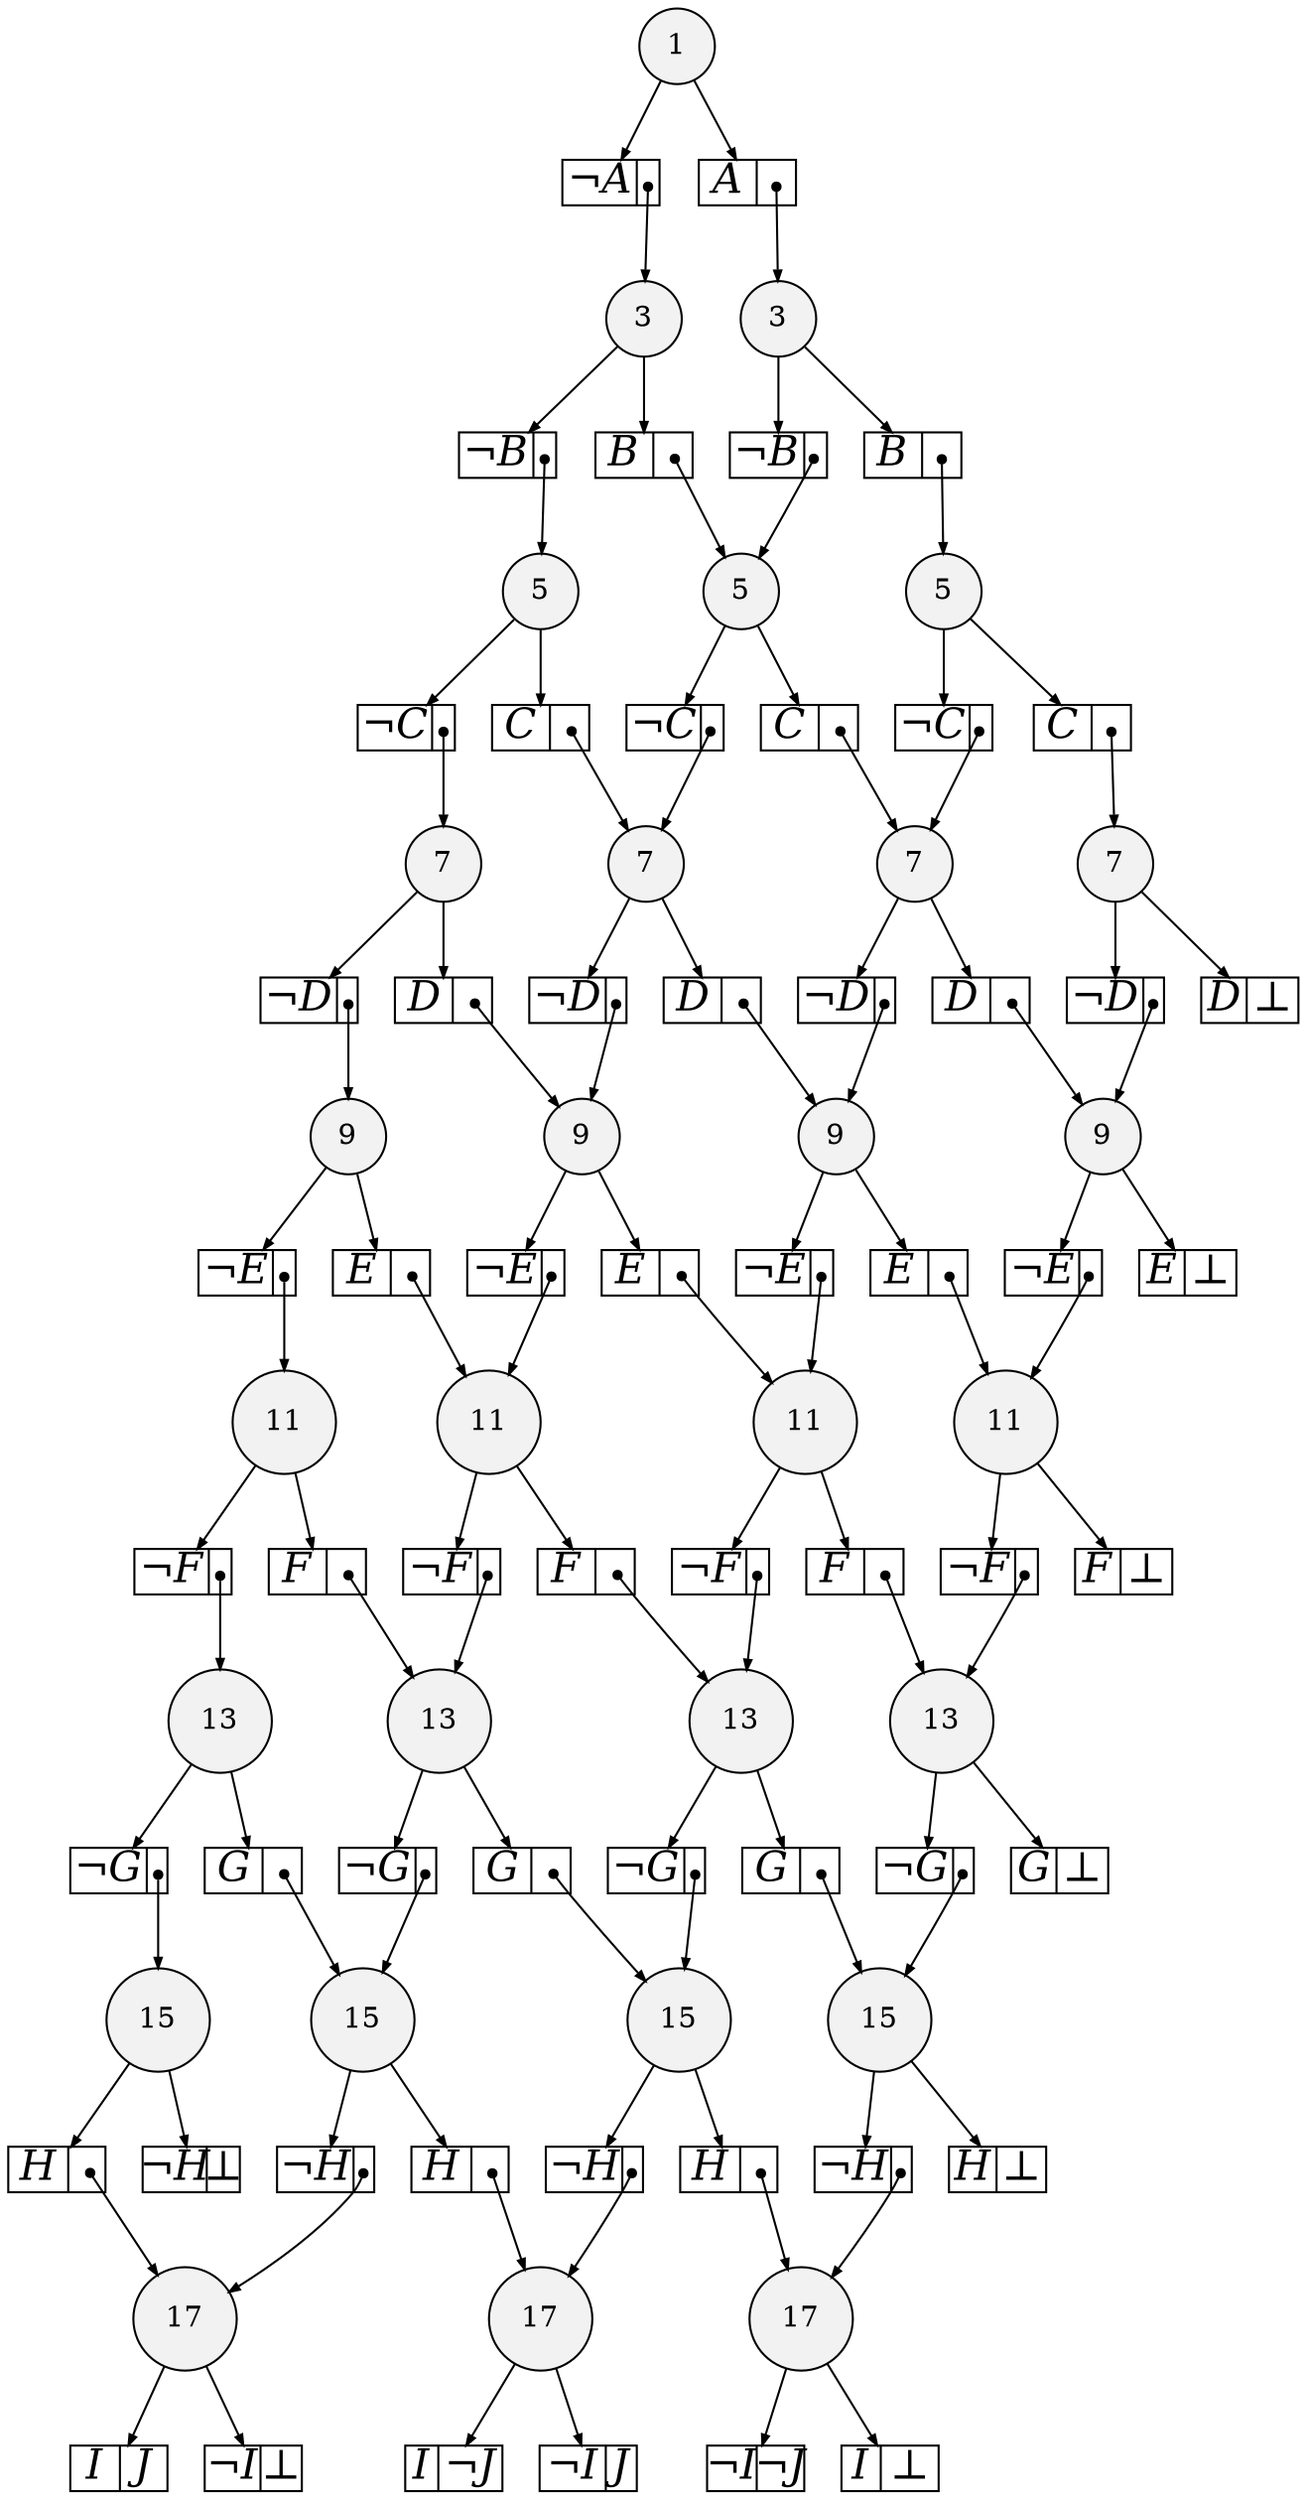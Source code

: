
digraph sdd {

overlap=false

{rank=same; n194 n59 n303 }
{rank=same; n60 n397 n312 n195 }
{rank=same; n313 n405 n196 n61 }
{rank=same; n314 n406 n197 n62 }
{rank=same; n407 n198 n63 n315 }
{rank=same; n64 n408 n316 n199 }
{rank=same; n409 n200 n317 }
{rank=same; n410 n318 }
{rank=same; n411 }

n194 [label= "17",style=filled,fillcolor=gray95,shape=circle,height=.25,width=.25]; 
n194e0
      [label= "<L>I|<R>&not;J",
      shape=record,
      fontsize=20,
      fontname="Times-Italic",
      fillcolor=white,
      style=filled,
      fixedsize=true,
      height=.30, 
      width=.65];

n194->n194e0 [arrowsize=.50];
n194e1
      [label= "<L>&not;I|<R>J",
      shape=record,
      fontsize=20,
      fontname="Times-Italic",
      fillcolor=white,
      style=filled,
      fixedsize=true,
      height=.30, 
      width=.65];

n194->n194e1 [arrowsize=.50];
n59 [label= "17",style=filled,fillcolor=gray95,shape=circle,height=.25,width=.25]; 
n59e0
      [label= "<L>&not;I|<R>&not;J",
      shape=record,
      fontsize=20,
      fontname="Times-Italic",
      fillcolor=white,
      style=filled,
      fixedsize=true,
      height=.30, 
      width=.65];

n59->n59e0 [arrowsize=.50];
n59e1
      [label= "<L>I|<R>&#8869;",
      shape=record,
      fontsize=20,
      fontname="Times-Italic",
      fillcolor=white,
      style=filled,
      fixedsize=true,
      height=.30, 
      width=.65];

n59->n59e1 [arrowsize=.50];
n303 [label= "17",style=filled,fillcolor=gray95,shape=circle,height=.25,width=.25]; 
n303e0
      [label= "<L>I|<R>J",
      shape=record,
      fontsize=20,
      fontname="Times-Italic",
      fillcolor=white,
      style=filled,
      fixedsize=true,
      height=.30, 
      width=.65];

n303->n303e0 [arrowsize=.50];
n303e1
      [label= "<L>&not;I|<R>&#8869;",
      shape=record,
      fontsize=20,
      fontname="Times-Italic",
      fillcolor=white,
      style=filled,
      fixedsize=true,
      height=.30, 
      width=.65];

n303->n303e1 [arrowsize=.50];
n60 [label= "15",style=filled,fillcolor=gray95,shape=circle,height=.25,width=.25]; 
n60e0
      [label= "<L>&not;H|<R>",
      shape=record,
      fontsize=20,
      fontname="Times-Italic",
      fillcolor=white,
      style=filled,
      fixedsize=true,
      height=.30, 
      width=.65];

n60->n60e0 [arrowsize=.50];
n60e0:R:c->n59 [arrowsize=.50,tailclip=false,arrowtail=dot,dir=both];
n60e1
      [label= "<L>H|<R>&#8869;",
      shape=record,
      fontsize=20,
      fontname="Times-Italic",
      fillcolor=white,
      style=filled,
      fixedsize=true,
      height=.30, 
      width=.65];

n60->n60e1 [arrowsize=.50];
n397 [label= "15",style=filled,fillcolor=gray95,shape=circle,height=.25,width=.25]; 
n397e0
      [label= "<L>H|<R>",
      shape=record,
      fontsize=20,
      fontname="Times-Italic",
      fillcolor=white,
      style=filled,
      fixedsize=true,
      height=.30, 
      width=.65];

n397->n397e0 [arrowsize=.50];
n397e0:R:c->n303 [arrowsize=.50,tailclip=false,arrowtail=dot,dir=both];
n397e1
      [label= "<L>&not;H|<R>&#8869;",
      shape=record,
      fontsize=20,
      fontname="Times-Italic",
      fillcolor=white,
      style=filled,
      fixedsize=true,
      height=.30, 
      width=.65];

n397->n397e1 [arrowsize=.50];
n312 [label= "15",style=filled,fillcolor=gray95,shape=circle,height=.25,width=.25]; 
n312e0
      [label= "<L>&not;H|<R>",
      shape=record,
      fontsize=20,
      fontname="Times-Italic",
      fillcolor=white,
      style=filled,
      fixedsize=true,
      height=.30, 
      width=.65];

n312->n312e0 [arrowsize=.50];
n312e0:R:c->n303 [arrowsize=.50,tailclip=false,arrowtail=dot,dir=both];
n312e1
      [label= "<L>H|<R>",
      shape=record,
      fontsize=20,
      fontname="Times-Italic",
      fillcolor=white,
      style=filled,
      fixedsize=true,
      height=.30, 
      width=.65];

n312->n312e1 [arrowsize=.50];
n312e1:R:c->n194 [arrowsize=.50,tailclip=false,arrowtail=dot,dir=both];
n195 [label= "15",style=filled,fillcolor=gray95,shape=circle,height=.25,width=.25]; 
n195e0
      [label= "<L>&not;H|<R>",
      shape=record,
      fontsize=20,
      fontname="Times-Italic",
      fillcolor=white,
      style=filled,
      fixedsize=true,
      height=.30, 
      width=.65];

n195->n195e0 [arrowsize=.50];
n195e0:R:c->n194 [arrowsize=.50,tailclip=false,arrowtail=dot,dir=both];
n195e1
      [label= "<L>H|<R>",
      shape=record,
      fontsize=20,
      fontname="Times-Italic",
      fillcolor=white,
      style=filled,
      fixedsize=true,
      height=.30, 
      width=.65];

n195->n195e1 [arrowsize=.50];
n195e1:R:c->n59 [arrowsize=.50,tailclip=false,arrowtail=dot,dir=both];
n313 [label= "13",style=filled,fillcolor=gray95,shape=circle,height=.25,width=.25]; 
n313e0
      [label= "<L>&not;G|<R>",
      shape=record,
      fontsize=20,
      fontname="Times-Italic",
      fillcolor=white,
      style=filled,
      fixedsize=true,
      height=.30, 
      width=.65];

n313->n313e0 [arrowsize=.50];
n313e0:R:c->n312 [arrowsize=.50,tailclip=false,arrowtail=dot,dir=both];
n313e1
      [label= "<L>G|<R>",
      shape=record,
      fontsize=20,
      fontname="Times-Italic",
      fillcolor=white,
      style=filled,
      fixedsize=true,
      height=.30, 
      width=.65];

n313->n313e1 [arrowsize=.50];
n313e1:R:c->n195 [arrowsize=.50,tailclip=false,arrowtail=dot,dir=both];
n405 [label= "13",style=filled,fillcolor=gray95,shape=circle,height=.25,width=.25]; 
n405e0
      [label= "<L>&not;G|<R>",
      shape=record,
      fontsize=20,
      fontname="Times-Italic",
      fillcolor=white,
      style=filled,
      fixedsize=true,
      height=.30, 
      width=.65];

n405->n405e0 [arrowsize=.50];
n405e0:R:c->n397 [arrowsize=.50,tailclip=false,arrowtail=dot,dir=both];
n405e1
      [label= "<L>G|<R>",
      shape=record,
      fontsize=20,
      fontname="Times-Italic",
      fillcolor=white,
      style=filled,
      fixedsize=true,
      height=.30, 
      width=.65];

n405->n405e1 [arrowsize=.50];
n405e1:R:c->n312 [arrowsize=.50,tailclip=false,arrowtail=dot,dir=both];
n196 [label= "13",style=filled,fillcolor=gray95,shape=circle,height=.25,width=.25]; 
n196e0
      [label= "<L>&not;G|<R>",
      shape=record,
      fontsize=20,
      fontname="Times-Italic",
      fillcolor=white,
      style=filled,
      fixedsize=true,
      height=.30, 
      width=.65];

n196->n196e0 [arrowsize=.50];
n196e0:R:c->n195 [arrowsize=.50,tailclip=false,arrowtail=dot,dir=both];
n196e1
      [label= "<L>G|<R>",
      shape=record,
      fontsize=20,
      fontname="Times-Italic",
      fillcolor=white,
      style=filled,
      fixedsize=true,
      height=.30, 
      width=.65];

n196->n196e1 [arrowsize=.50];
n196e1:R:c->n60 [arrowsize=.50,tailclip=false,arrowtail=dot,dir=both];
n61 [label= "13",style=filled,fillcolor=gray95,shape=circle,height=.25,width=.25]; 
n61e0
      [label= "<L>&not;G|<R>",
      shape=record,
      fontsize=20,
      fontname="Times-Italic",
      fillcolor=white,
      style=filled,
      fixedsize=true,
      height=.30, 
      width=.65];

n61->n61e0 [arrowsize=.50];
n61e0:R:c->n60 [arrowsize=.50,tailclip=false,arrowtail=dot,dir=both];
n61e1
      [label= "<L>G|<R>&#8869;",
      shape=record,
      fontsize=20,
      fontname="Times-Italic",
      fillcolor=white,
      style=filled,
      fixedsize=true,
      height=.30, 
      width=.65];

n61->n61e1 [arrowsize=.50];
n314 [label= "11",style=filled,fillcolor=gray95,shape=circle,height=.25,width=.25]; 
n314e0
      [label= "<L>&not;F|<R>",
      shape=record,
      fontsize=20,
      fontname="Times-Italic",
      fillcolor=white,
      style=filled,
      fixedsize=true,
      height=.30, 
      width=.65];

n314->n314e0 [arrowsize=.50];
n314e0:R:c->n313 [arrowsize=.50,tailclip=false,arrowtail=dot,dir=both];
n314e1
      [label= "<L>F|<R>",
      shape=record,
      fontsize=20,
      fontname="Times-Italic",
      fillcolor=white,
      style=filled,
      fixedsize=true,
      height=.30, 
      width=.65];

n314->n314e1 [arrowsize=.50];
n314e1:R:c->n196 [arrowsize=.50,tailclip=false,arrowtail=dot,dir=both];
n406 [label= "11",style=filled,fillcolor=gray95,shape=circle,height=.25,width=.25]; 
n406e0
      [label= "<L>&not;F|<R>",
      shape=record,
      fontsize=20,
      fontname="Times-Italic",
      fillcolor=white,
      style=filled,
      fixedsize=true,
      height=.30, 
      width=.65];

n406->n406e0 [arrowsize=.50];
n406e0:R:c->n405 [arrowsize=.50,tailclip=false,arrowtail=dot,dir=both];
n406e1
      [label= "<L>F|<R>",
      shape=record,
      fontsize=20,
      fontname="Times-Italic",
      fillcolor=white,
      style=filled,
      fixedsize=true,
      height=.30, 
      width=.65];

n406->n406e1 [arrowsize=.50];
n406e1:R:c->n313 [arrowsize=.50,tailclip=false,arrowtail=dot,dir=both];
n197 [label= "11",style=filled,fillcolor=gray95,shape=circle,height=.25,width=.25]; 
n197e0
      [label= "<L>&not;F|<R>",
      shape=record,
      fontsize=20,
      fontname="Times-Italic",
      fillcolor=white,
      style=filled,
      fixedsize=true,
      height=.30, 
      width=.65];

n197->n197e0 [arrowsize=.50];
n197e0:R:c->n196 [arrowsize=.50,tailclip=false,arrowtail=dot,dir=both];
n197e1
      [label= "<L>F|<R>",
      shape=record,
      fontsize=20,
      fontname="Times-Italic",
      fillcolor=white,
      style=filled,
      fixedsize=true,
      height=.30, 
      width=.65];

n197->n197e1 [arrowsize=.50];
n197e1:R:c->n61 [arrowsize=.50,tailclip=false,arrowtail=dot,dir=both];
n62 [label= "11",style=filled,fillcolor=gray95,shape=circle,height=.25,width=.25]; 
n62e0
      [label= "<L>&not;F|<R>",
      shape=record,
      fontsize=20,
      fontname="Times-Italic",
      fillcolor=white,
      style=filled,
      fixedsize=true,
      height=.30, 
      width=.65];

n62->n62e0 [arrowsize=.50];
n62e0:R:c->n61 [arrowsize=.50,tailclip=false,arrowtail=dot,dir=both];
n62e1
      [label= "<L>F|<R>&#8869;",
      shape=record,
      fontsize=20,
      fontname="Times-Italic",
      fillcolor=white,
      style=filled,
      fixedsize=true,
      height=.30, 
      width=.65];

n62->n62e1 [arrowsize=.50];
n407 [label= "9",style=filled,fillcolor=gray95,shape=circle,height=.25,width=.25]; 
n407e0
      [label= "<L>&not;E|<R>",
      shape=record,
      fontsize=20,
      fontname="Times-Italic",
      fillcolor=white,
      style=filled,
      fixedsize=true,
      height=.30, 
      width=.65];

n407->n407e0 [arrowsize=.50];
n407e0:R:c->n406 [arrowsize=.50,tailclip=false,arrowtail=dot,dir=both];
n407e1
      [label= "<L>E|<R>",
      shape=record,
      fontsize=20,
      fontname="Times-Italic",
      fillcolor=white,
      style=filled,
      fixedsize=true,
      height=.30, 
      width=.65];

n407->n407e1 [arrowsize=.50];
n407e1:R:c->n314 [arrowsize=.50,tailclip=false,arrowtail=dot,dir=both];
n198 [label= "9",style=filled,fillcolor=gray95,shape=circle,height=.25,width=.25]; 
n198e0
      [label= "<L>&not;E|<R>",
      shape=record,
      fontsize=20,
      fontname="Times-Italic",
      fillcolor=white,
      style=filled,
      fixedsize=true,
      height=.30, 
      width=.65];

n198->n198e0 [arrowsize=.50];
n198e0:R:c->n197 [arrowsize=.50,tailclip=false,arrowtail=dot,dir=both];
n198e1
      [label= "<L>E|<R>",
      shape=record,
      fontsize=20,
      fontname="Times-Italic",
      fillcolor=white,
      style=filled,
      fixedsize=true,
      height=.30, 
      width=.65];

n198->n198e1 [arrowsize=.50];
n198e1:R:c->n62 [arrowsize=.50,tailclip=false,arrowtail=dot,dir=both];
n63 [label= "9",style=filled,fillcolor=gray95,shape=circle,height=.25,width=.25]; 
n63e0
      [label= "<L>&not;E|<R>",
      shape=record,
      fontsize=20,
      fontname="Times-Italic",
      fillcolor=white,
      style=filled,
      fixedsize=true,
      height=.30, 
      width=.65];

n63->n63e0 [arrowsize=.50];
n63e0:R:c->n62 [arrowsize=.50,tailclip=false,arrowtail=dot,dir=both];
n63e1
      [label= "<L>E|<R>&#8869;",
      shape=record,
      fontsize=20,
      fontname="Times-Italic",
      fillcolor=white,
      style=filled,
      fixedsize=true,
      height=.30, 
      width=.65];

n63->n63e1 [arrowsize=.50];
n315 [label= "9",style=filled,fillcolor=gray95,shape=circle,height=.25,width=.25]; 
n315e0
      [label= "<L>&not;E|<R>",
      shape=record,
      fontsize=20,
      fontname="Times-Italic",
      fillcolor=white,
      style=filled,
      fixedsize=true,
      height=.30, 
      width=.65];

n315->n315e0 [arrowsize=.50];
n315e0:R:c->n314 [arrowsize=.50,tailclip=false,arrowtail=dot,dir=both];
n315e1
      [label= "<L>E|<R>",
      shape=record,
      fontsize=20,
      fontname="Times-Italic",
      fillcolor=white,
      style=filled,
      fixedsize=true,
      height=.30, 
      width=.65];

n315->n315e1 [arrowsize=.50];
n315e1:R:c->n197 [arrowsize=.50,tailclip=false,arrowtail=dot,dir=both];
n64 [label= "7",style=filled,fillcolor=gray95,shape=circle,height=.25,width=.25]; 
n64e0
      [label= "<L>&not;D|<R>",
      shape=record,
      fontsize=20,
      fontname="Times-Italic",
      fillcolor=white,
      style=filled,
      fixedsize=true,
      height=.30, 
      width=.65];

n64->n64e0 [arrowsize=.50];
n64e0:R:c->n63 [arrowsize=.50,tailclip=false,arrowtail=dot,dir=both];
n64e1
      [label= "<L>D|<R>&#8869;",
      shape=record,
      fontsize=20,
      fontname="Times-Italic",
      fillcolor=white,
      style=filled,
      fixedsize=true,
      height=.30, 
      width=.65];

n64->n64e1 [arrowsize=.50];
n408 [label= "7",style=filled,fillcolor=gray95,shape=circle,height=.25,width=.25]; 
n408e0
      [label= "<L>&not;D|<R>",
      shape=record,
      fontsize=20,
      fontname="Times-Italic",
      fillcolor=white,
      style=filled,
      fixedsize=true,
      height=.30, 
      width=.65];

n408->n408e0 [arrowsize=.50];
n408e0:R:c->n407 [arrowsize=.50,tailclip=false,arrowtail=dot,dir=both];
n408e1
      [label= "<L>D|<R>",
      shape=record,
      fontsize=20,
      fontname="Times-Italic",
      fillcolor=white,
      style=filled,
      fixedsize=true,
      height=.30, 
      width=.65];

n408->n408e1 [arrowsize=.50];
n408e1:R:c->n315 [arrowsize=.50,tailclip=false,arrowtail=dot,dir=both];
n316 [label= "7",style=filled,fillcolor=gray95,shape=circle,height=.25,width=.25]; 
n316e0
      [label= "<L>&not;D|<R>",
      shape=record,
      fontsize=20,
      fontname="Times-Italic",
      fillcolor=white,
      style=filled,
      fixedsize=true,
      height=.30, 
      width=.65];

n316->n316e0 [arrowsize=.50];
n316e0:R:c->n315 [arrowsize=.50,tailclip=false,arrowtail=dot,dir=both];
n316e1
      [label= "<L>D|<R>",
      shape=record,
      fontsize=20,
      fontname="Times-Italic",
      fillcolor=white,
      style=filled,
      fixedsize=true,
      height=.30, 
      width=.65];

n316->n316e1 [arrowsize=.50];
n316e1:R:c->n198 [arrowsize=.50,tailclip=false,arrowtail=dot,dir=both];
n199 [label= "7",style=filled,fillcolor=gray95,shape=circle,height=.25,width=.25]; 
n199e0
      [label= "<L>&not;D|<R>",
      shape=record,
      fontsize=20,
      fontname="Times-Italic",
      fillcolor=white,
      style=filled,
      fixedsize=true,
      height=.30, 
      width=.65];

n199->n199e0 [arrowsize=.50];
n199e0:R:c->n198 [arrowsize=.50,tailclip=false,arrowtail=dot,dir=both];
n199e1
      [label= "<L>D|<R>",
      shape=record,
      fontsize=20,
      fontname="Times-Italic",
      fillcolor=white,
      style=filled,
      fixedsize=true,
      height=.30, 
      width=.65];

n199->n199e1 [arrowsize=.50];
n199e1:R:c->n63 [arrowsize=.50,tailclip=false,arrowtail=dot,dir=both];
n409 [label= "5",style=filled,fillcolor=gray95,shape=circle,height=.25,width=.25]; 
n409e0
      [label= "<L>&not;C|<R>",
      shape=record,
      fontsize=20,
      fontname="Times-Italic",
      fillcolor=white,
      style=filled,
      fixedsize=true,
      height=.30, 
      width=.65];

n409->n409e0 [arrowsize=.50];
n409e0:R:c->n408 [arrowsize=.50,tailclip=false,arrowtail=dot,dir=both];
n409e1
      [label= "<L>C|<R>",
      shape=record,
      fontsize=20,
      fontname="Times-Italic",
      fillcolor=white,
      style=filled,
      fixedsize=true,
      height=.30, 
      width=.65];

n409->n409e1 [arrowsize=.50];
n409e1:R:c->n316 [arrowsize=.50,tailclip=false,arrowtail=dot,dir=both];
n200 [label= "5",style=filled,fillcolor=gray95,shape=circle,height=.25,width=.25]; 
n200e0
      [label= "<L>&not;C|<R>",
      shape=record,
      fontsize=20,
      fontname="Times-Italic",
      fillcolor=white,
      style=filled,
      fixedsize=true,
      height=.30, 
      width=.65];

n200->n200e0 [arrowsize=.50];
n200e0:R:c->n199 [arrowsize=.50,tailclip=false,arrowtail=dot,dir=both];
n200e1
      [label= "<L>C|<R>",
      shape=record,
      fontsize=20,
      fontname="Times-Italic",
      fillcolor=white,
      style=filled,
      fixedsize=true,
      height=.30, 
      width=.65];

n200->n200e1 [arrowsize=.50];
n200e1:R:c->n64 [arrowsize=.50,tailclip=false,arrowtail=dot,dir=both];
n317 [label= "5",style=filled,fillcolor=gray95,shape=circle,height=.25,width=.25]; 
n317e0
      [label= "<L>&not;C|<R>",
      shape=record,
      fontsize=20,
      fontname="Times-Italic",
      fillcolor=white,
      style=filled,
      fixedsize=true,
      height=.30, 
      width=.65];

n317->n317e0 [arrowsize=.50];
n317e0:R:c->n316 [arrowsize=.50,tailclip=false,arrowtail=dot,dir=both];
n317e1
      [label= "<L>C|<R>",
      shape=record,
      fontsize=20,
      fontname="Times-Italic",
      fillcolor=white,
      style=filled,
      fixedsize=true,
      height=.30, 
      width=.65];

n317->n317e1 [arrowsize=.50];
n317e1:R:c->n199 [arrowsize=.50,tailclip=false,arrowtail=dot,dir=both];
n410 [label= "3",style=filled,fillcolor=gray95,shape=circle,height=.25,width=.25]; 
n410e0
      [label= "<L>&not;B|<R>",
      shape=record,
      fontsize=20,
      fontname="Times-Italic",
      fillcolor=white,
      style=filled,
      fixedsize=true,
      height=.30, 
      width=.65];

n410->n410e0 [arrowsize=.50];
n410e0:R:c->n409 [arrowsize=.50,tailclip=false,arrowtail=dot,dir=both];
n410e1
      [label= "<L>B|<R>",
      shape=record,
      fontsize=20,
      fontname="Times-Italic",
      fillcolor=white,
      style=filled,
      fixedsize=true,
      height=.30, 
      width=.65];

n410->n410e1 [arrowsize=.50];
n410e1:R:c->n317 [arrowsize=.50,tailclip=false,arrowtail=dot,dir=both];
n318 [label= "3",style=filled,fillcolor=gray95,shape=circle,height=.25,width=.25]; 
n318e0
      [label= "<L>&not;B|<R>",
      shape=record,
      fontsize=20,
      fontname="Times-Italic",
      fillcolor=white,
      style=filled,
      fixedsize=true,
      height=.30, 
      width=.65];

n318->n318e0 [arrowsize=.50];
n318e0:R:c->n317 [arrowsize=.50,tailclip=false,arrowtail=dot,dir=both];
n318e1
      [label= "<L>B|<R>",
      shape=record,
      fontsize=20,
      fontname="Times-Italic",
      fillcolor=white,
      style=filled,
      fixedsize=true,
      height=.30, 
      width=.65];

n318->n318e1 [arrowsize=.50];
n318e1:R:c->n200 [arrowsize=.50,tailclip=false,arrowtail=dot,dir=both];
n411 [label= "1",style=filled,fillcolor=gray95,shape=circle,height=.25,width=.25]; 
n411e0
      [label= "<L>&not;A|<R>",
      shape=record,
      fontsize=20,
      fontname="Times-Italic",
      fillcolor=white,
      style=filled,
      fixedsize=true,
      height=.30, 
      width=.65];

n411->n411e0 [arrowsize=.50];
n411e0:R:c->n410 [arrowsize=.50,tailclip=false,arrowtail=dot,dir=both];
n411e1
      [label= "<L>A|<R>",
      shape=record,
      fontsize=20,
      fontname="Times-Italic",
      fillcolor=white,
      style=filled,
      fixedsize=true,
      height=.30, 
      width=.65];

n411->n411e1 [arrowsize=.50];
n411e1:R:c->n318 [arrowsize=.50,tailclip=false,arrowtail=dot,dir=both];


}